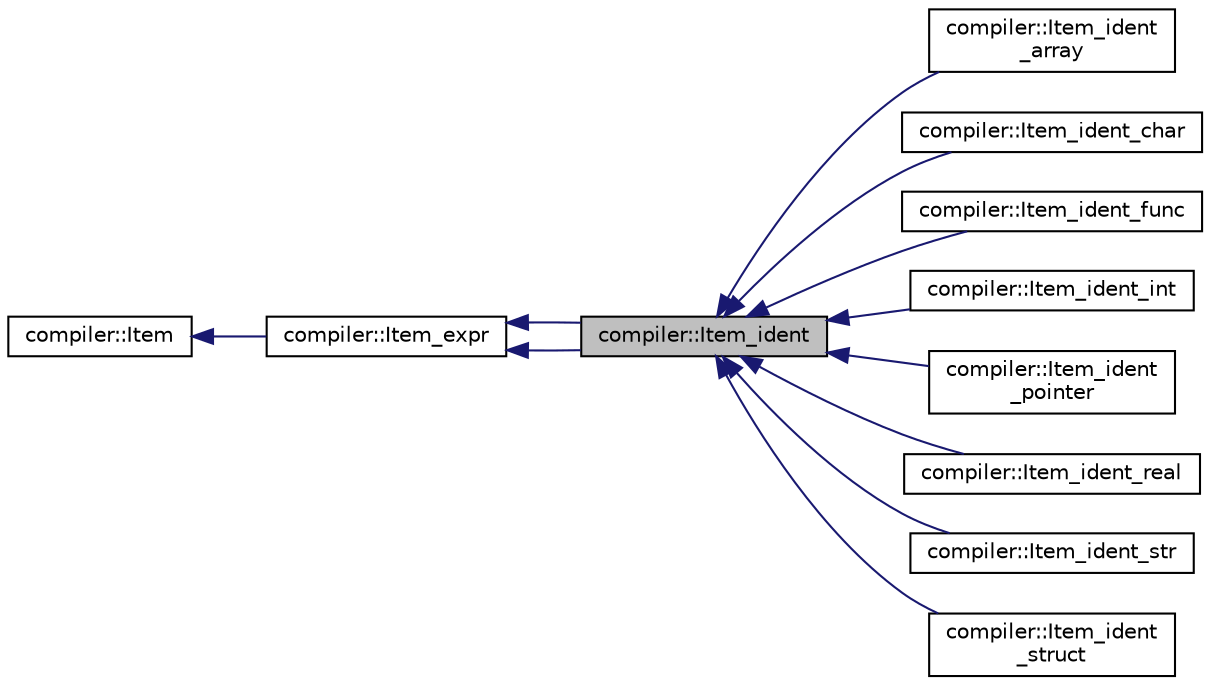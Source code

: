 digraph "compiler::Item_ident"
{
 // LATEX_PDF_SIZE
  edge [fontname="Helvetica",fontsize="10",labelfontname="Helvetica",labelfontsize="10"];
  node [fontname="Helvetica",fontsize="10",shape=record];
  rankdir="LR";
  Node1 [label="compiler::Item_ident",height=0.2,width=0.4,color="black", fillcolor="grey75", style="filled", fontcolor="black",tooltip="Class for identifiers."];
  Node2 -> Node1 [dir="back",color="midnightblue",fontsize="10",style="solid",fontname="Helvetica"];
  Node2 [label="compiler::Item_expr",height=0.2,width=0.4,color="black", fillcolor="white", style="filled",URL="$classcompiler_1_1_item__expr.html",tooltip="Class for general expressions."];
  Node3 -> Node2 [dir="back",color="midnightblue",fontsize="10",style="solid",fontname="Helvetica"];
  Node3 [label="compiler::Item",height=0.2,width=0.4,color="black", fillcolor="white", style="filled",URL="$classcompiler_1_1_item.html",tooltip="The most basic type for each node in the AST."];
  Node2 -> Node1 [dir="back",color="midnightblue",fontsize="10",style="solid",fontname="Helvetica"];
  Node1 -> Node4 [dir="back",color="midnightblue",fontsize="10",style="solid",fontname="Helvetica"];
  Node4 [label="compiler::Item_ident\l_array",height=0.2,width=0.4,color="black", fillcolor="white", style="filled",URL="$classcompiler_1_1_item__ident__array.html",tooltip="Class for array identifiers."];
  Node1 -> Node5 [dir="back",color="midnightblue",fontsize="10",style="solid",fontname="Helvetica"];
  Node5 [label="compiler::Item_ident_char",height=0.2,width=0.4,color="black", fillcolor="white", style="filled",URL="$classcompiler_1_1_item__ident__char.html",tooltip=" "];
  Node1 -> Node6 [dir="back",color="midnightblue",fontsize="10",style="solid",fontname="Helvetica"];
  Node6 [label="compiler::Item_ident_func",height=0.2,width=0.4,color="black", fillcolor="white", style="filled",URL="$classcompiler_1_1_item__ident__func.html",tooltip=" "];
  Node1 -> Node7 [dir="back",color="midnightblue",fontsize="10",style="solid",fontname="Helvetica"];
  Node7 [label="compiler::Item_ident_int",height=0.2,width=0.4,color="black", fillcolor="white", style="filled",URL="$classcompiler_1_1_item__ident__int.html",tooltip=" "];
  Node1 -> Node8 [dir="back",color="midnightblue",fontsize="10",style="solid",fontname="Helvetica"];
  Node8 [label="compiler::Item_ident\l_pointer",height=0.2,width=0.4,color="black", fillcolor="white", style="filled",URL="$classcompiler_1_1_item__ident__pointer.html",tooltip="Class for pointers."];
  Node1 -> Node9 [dir="back",color="midnightblue",fontsize="10",style="solid",fontname="Helvetica"];
  Node9 [label="compiler::Item_ident_real",height=0.2,width=0.4,color="black", fillcolor="white", style="filled",URL="$classcompiler_1_1_item__ident__real.html",tooltip=" "];
  Node1 -> Node10 [dir="back",color="midnightblue",fontsize="10",style="solid",fontname="Helvetica"];
  Node10 [label="compiler::Item_ident_str",height=0.2,width=0.4,color="black", fillcolor="white", style="filled",URL="$classcompiler_1_1_item__ident__str.html",tooltip=" "];
  Node1 -> Node11 [dir="back",color="midnightblue",fontsize="10",style="solid",fontname="Helvetica"];
  Node11 [label="compiler::Item_ident\l_struct",height=0.2,width=0.4,color="black", fillcolor="white", style="filled",URL="$classcompiler_1_1_item__ident__struct.html",tooltip=" "];
}
